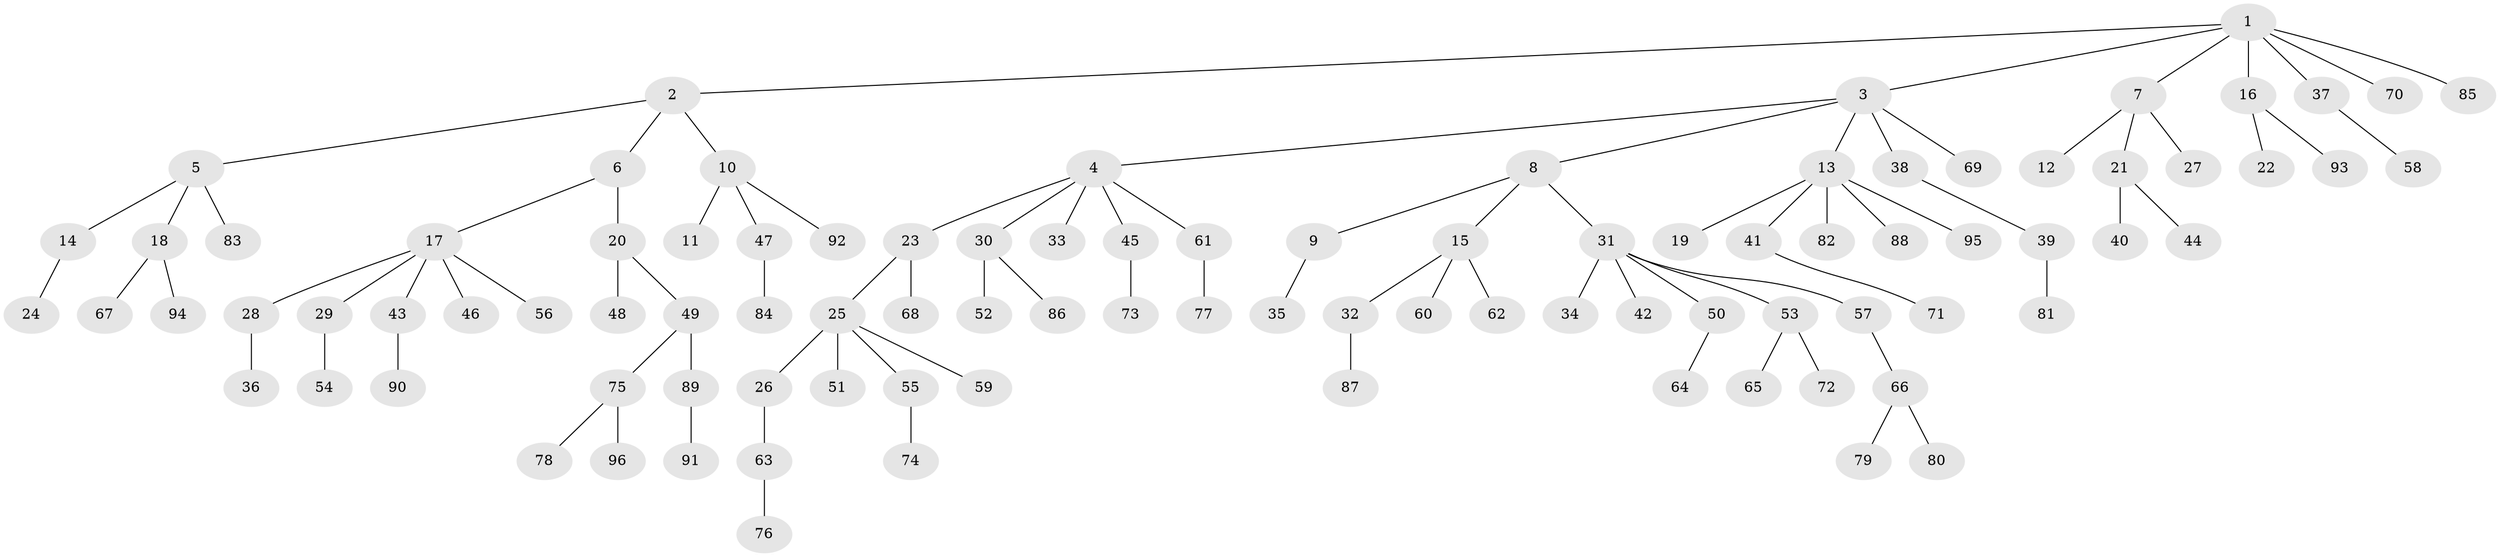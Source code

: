 // Generated by graph-tools (version 1.1) at 2025/15/03/09/25 04:15:39]
// undirected, 96 vertices, 95 edges
graph export_dot {
graph [start="1"]
  node [color=gray90,style=filled];
  1;
  2;
  3;
  4;
  5;
  6;
  7;
  8;
  9;
  10;
  11;
  12;
  13;
  14;
  15;
  16;
  17;
  18;
  19;
  20;
  21;
  22;
  23;
  24;
  25;
  26;
  27;
  28;
  29;
  30;
  31;
  32;
  33;
  34;
  35;
  36;
  37;
  38;
  39;
  40;
  41;
  42;
  43;
  44;
  45;
  46;
  47;
  48;
  49;
  50;
  51;
  52;
  53;
  54;
  55;
  56;
  57;
  58;
  59;
  60;
  61;
  62;
  63;
  64;
  65;
  66;
  67;
  68;
  69;
  70;
  71;
  72;
  73;
  74;
  75;
  76;
  77;
  78;
  79;
  80;
  81;
  82;
  83;
  84;
  85;
  86;
  87;
  88;
  89;
  90;
  91;
  92;
  93;
  94;
  95;
  96;
  1 -- 2;
  1 -- 3;
  1 -- 7;
  1 -- 16;
  1 -- 37;
  1 -- 70;
  1 -- 85;
  2 -- 5;
  2 -- 6;
  2 -- 10;
  3 -- 4;
  3 -- 8;
  3 -- 13;
  3 -- 38;
  3 -- 69;
  4 -- 23;
  4 -- 30;
  4 -- 33;
  4 -- 45;
  4 -- 61;
  5 -- 14;
  5 -- 18;
  5 -- 83;
  6 -- 17;
  6 -- 20;
  7 -- 12;
  7 -- 21;
  7 -- 27;
  8 -- 9;
  8 -- 15;
  8 -- 31;
  9 -- 35;
  10 -- 11;
  10 -- 47;
  10 -- 92;
  13 -- 19;
  13 -- 41;
  13 -- 82;
  13 -- 88;
  13 -- 95;
  14 -- 24;
  15 -- 32;
  15 -- 60;
  15 -- 62;
  16 -- 22;
  16 -- 93;
  17 -- 28;
  17 -- 29;
  17 -- 43;
  17 -- 46;
  17 -- 56;
  18 -- 67;
  18 -- 94;
  20 -- 48;
  20 -- 49;
  21 -- 40;
  21 -- 44;
  23 -- 25;
  23 -- 68;
  25 -- 26;
  25 -- 51;
  25 -- 55;
  25 -- 59;
  26 -- 63;
  28 -- 36;
  29 -- 54;
  30 -- 52;
  30 -- 86;
  31 -- 34;
  31 -- 42;
  31 -- 50;
  31 -- 53;
  31 -- 57;
  32 -- 87;
  37 -- 58;
  38 -- 39;
  39 -- 81;
  41 -- 71;
  43 -- 90;
  45 -- 73;
  47 -- 84;
  49 -- 75;
  49 -- 89;
  50 -- 64;
  53 -- 65;
  53 -- 72;
  55 -- 74;
  57 -- 66;
  61 -- 77;
  63 -- 76;
  66 -- 79;
  66 -- 80;
  75 -- 78;
  75 -- 96;
  89 -- 91;
}
